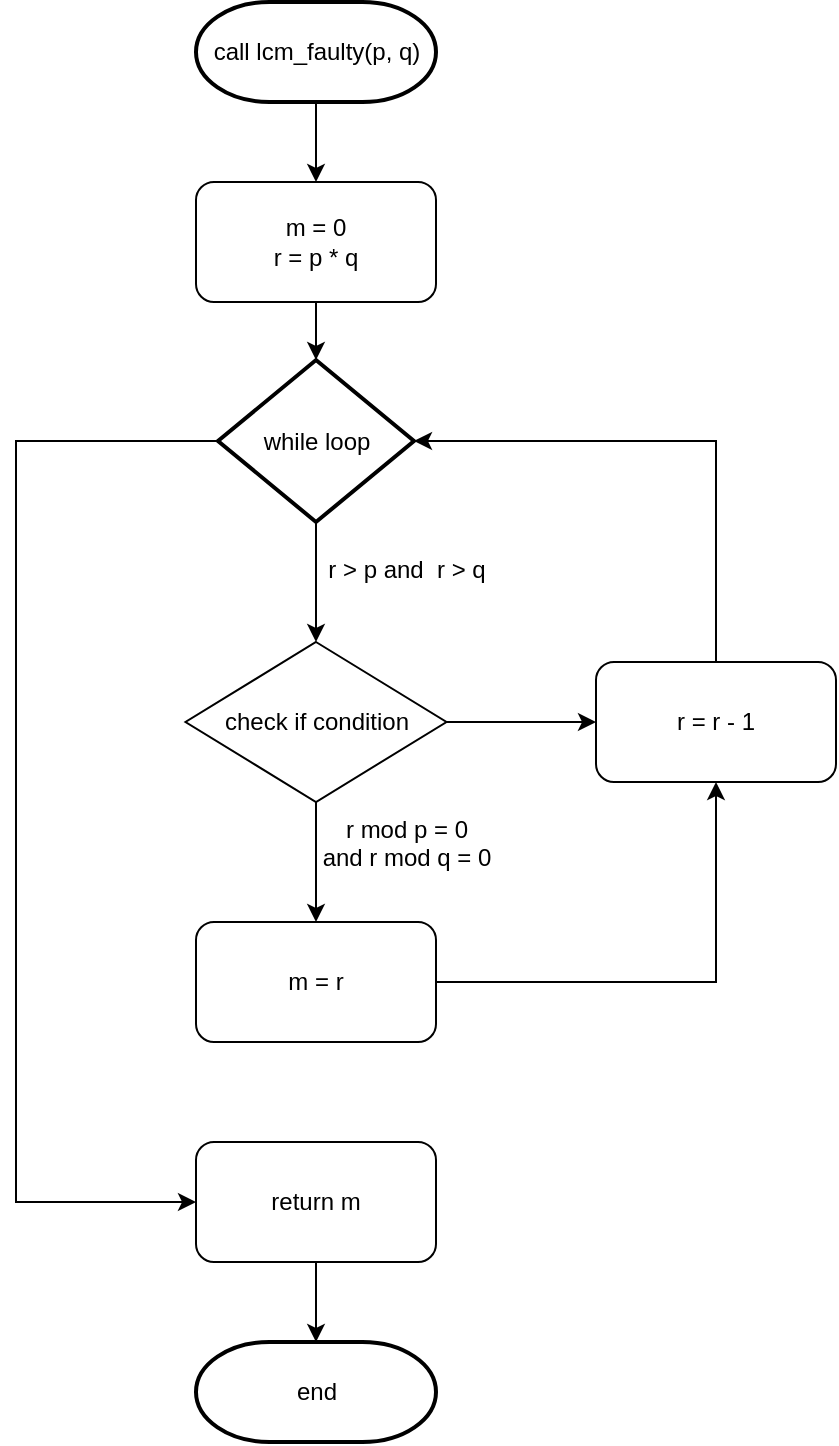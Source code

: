 <mxfile version="20.8.5" type="github">
  <diagram id="6a731a19-8d31-9384-78a2-239565b7b9f0" name="Page-1">
    <mxGraphModel dx="1050" dy="579" grid="1" gridSize="10" guides="1" tooltips="1" connect="1" arrows="1" fold="1" page="1" pageScale="1" pageWidth="1169" pageHeight="827" background="none" math="0" shadow="0">
      <root>
        <mxCell id="0" />
        <mxCell id="1" parent="0" />
        <mxCell id="UuY6J-Y-4haexHFStDAC-66" style="edgeStyle=orthogonalEdgeStyle;rounded=0;orthogonalLoop=1;jettySize=auto;html=1;exitX=0.5;exitY=1;exitDx=0;exitDy=0;exitPerimeter=0;entryX=0.5;entryY=0;entryDx=0;entryDy=0;" edge="1" parent="1" source="2" target="UuY6J-Y-4haexHFStDAC-65">
          <mxGeometry relative="1" as="geometry" />
        </mxCell>
        <mxCell id="2" value="call lcm_faulty(p, q)" style="shape=mxgraph.flowchart.terminator;strokeWidth=2;gradientColor=none;gradientDirection=north;fontStyle=0;html=1;" parent="1" vertex="1">
          <mxGeometry x="260" y="40" width="120" height="50" as="geometry" />
        </mxCell>
        <mxCell id="14" value="r &amp;gt; p and&amp;nbsp; r &amp;gt; q" style="text;fontStyle=0;html=1;strokeColor=none;gradientColor=none;fillColor=none;strokeWidth=2;align=center;" parent="1" vertex="1">
          <mxGeometry x="300" y="310" width="130" height="26" as="geometry" />
        </mxCell>
        <mxCell id="UuY6J-Y-4haexHFStDAC-63" style="edgeStyle=orthogonalEdgeStyle;rounded=0;orthogonalLoop=1;jettySize=auto;html=1;exitX=0.5;exitY=1;exitDx=0;exitDy=0;exitPerimeter=0;entryX=0.5;entryY=0;entryDx=0;entryDy=0;" edge="1" parent="1" source="UuY6J-Y-4haexHFStDAC-58" target="UuY6J-Y-4haexHFStDAC-62">
          <mxGeometry relative="1" as="geometry" />
        </mxCell>
        <mxCell id="UuY6J-Y-4haexHFStDAC-77" style="edgeStyle=orthogonalEdgeStyle;rounded=0;orthogonalLoop=1;jettySize=auto;html=1;exitX=0;exitY=0.5;exitDx=0;exitDy=0;exitPerimeter=0;entryX=0;entryY=0.5;entryDx=0;entryDy=0;" edge="1" parent="1" source="UuY6J-Y-4haexHFStDAC-58" target="UuY6J-Y-4haexHFStDAC-75">
          <mxGeometry relative="1" as="geometry">
            <Array as="points">
              <mxPoint x="170" y="260" />
              <mxPoint x="170" y="640" />
            </Array>
          </mxGeometry>
        </mxCell>
        <mxCell id="UuY6J-Y-4haexHFStDAC-58" value="while loop" style="shape=mxgraph.flowchart.decision;strokeWidth=2;gradientColor=none;gradientDirection=north;fontStyle=0;html=1;" vertex="1" parent="1">
          <mxGeometry x="271" y="219" width="98" height="81" as="geometry" />
        </mxCell>
        <mxCell id="UuY6J-Y-4haexHFStDAC-69" style="edgeStyle=orthogonalEdgeStyle;rounded=0;orthogonalLoop=1;jettySize=auto;html=1;exitX=0.5;exitY=1;exitDx=0;exitDy=0;entryX=0.5;entryY=0;entryDx=0;entryDy=0;" edge="1" parent="1" source="UuY6J-Y-4haexHFStDAC-62" target="UuY6J-Y-4haexHFStDAC-68">
          <mxGeometry relative="1" as="geometry" />
        </mxCell>
        <mxCell id="UuY6J-Y-4haexHFStDAC-73" style="edgeStyle=orthogonalEdgeStyle;rounded=0;orthogonalLoop=1;jettySize=auto;html=1;exitX=1;exitY=0.5;exitDx=0;exitDy=0;" edge="1" parent="1" source="UuY6J-Y-4haexHFStDAC-62" target="UuY6J-Y-4haexHFStDAC-70">
          <mxGeometry relative="1" as="geometry" />
        </mxCell>
        <mxCell id="UuY6J-Y-4haexHFStDAC-62" value="&lt;div&gt;check if condition&lt;/div&gt;" style="rhombus;whiteSpace=wrap;html=1;" vertex="1" parent="1">
          <mxGeometry x="254.75" y="360" width="130.5" height="80" as="geometry" />
        </mxCell>
        <mxCell id="UuY6J-Y-4haexHFStDAC-67" style="edgeStyle=orthogonalEdgeStyle;rounded=0;orthogonalLoop=1;jettySize=auto;html=1;exitX=0.5;exitY=1;exitDx=0;exitDy=0;entryX=0.5;entryY=0;entryDx=0;entryDy=0;entryPerimeter=0;" edge="1" parent="1" source="UuY6J-Y-4haexHFStDAC-65" target="UuY6J-Y-4haexHFStDAC-58">
          <mxGeometry relative="1" as="geometry" />
        </mxCell>
        <mxCell id="UuY6J-Y-4haexHFStDAC-65" value="&lt;div&gt;m = 0&lt;/div&gt;&lt;div&gt;r = p * q&lt;br&gt;&lt;/div&gt;" style="rounded=1;whiteSpace=wrap;html=1;" vertex="1" parent="1">
          <mxGeometry x="260" y="130" width="120" height="60" as="geometry" />
        </mxCell>
        <mxCell id="UuY6J-Y-4haexHFStDAC-71" style="edgeStyle=orthogonalEdgeStyle;rounded=0;orthogonalLoop=1;jettySize=auto;html=1;exitX=1;exitY=0.5;exitDx=0;exitDy=0;" edge="1" parent="1" source="UuY6J-Y-4haexHFStDAC-68" target="UuY6J-Y-4haexHFStDAC-70">
          <mxGeometry relative="1" as="geometry" />
        </mxCell>
        <mxCell id="UuY6J-Y-4haexHFStDAC-68" value="m = r" style="rounded=1;whiteSpace=wrap;html=1;" vertex="1" parent="1">
          <mxGeometry x="260" y="500" width="120" height="60" as="geometry" />
        </mxCell>
        <mxCell id="UuY6J-Y-4haexHFStDAC-74" style="edgeStyle=orthogonalEdgeStyle;rounded=0;orthogonalLoop=1;jettySize=auto;html=1;exitX=0.5;exitY=0;exitDx=0;exitDy=0;entryX=1;entryY=0.5;entryDx=0;entryDy=0;entryPerimeter=0;" edge="1" parent="1" source="UuY6J-Y-4haexHFStDAC-70" target="UuY6J-Y-4haexHFStDAC-58">
          <mxGeometry relative="1" as="geometry" />
        </mxCell>
        <mxCell id="UuY6J-Y-4haexHFStDAC-70" value="r = r - 1" style="rounded=1;whiteSpace=wrap;html=1;" vertex="1" parent="1">
          <mxGeometry x="460" y="370" width="120" height="60" as="geometry" />
        </mxCell>
        <mxCell id="UuY6J-Y-4haexHFStDAC-72" value="&lt;div&gt;r mod p = 0&lt;/div&gt;&lt;div&gt;and r mod q = 0&lt;br&gt;&lt;/div&gt;" style="text;fontStyle=0;html=1;strokeColor=none;gradientColor=none;fillColor=none;strokeWidth=2;align=center;" vertex="1" parent="1">
          <mxGeometry x="300" y="440" width="130" height="46" as="geometry" />
        </mxCell>
        <mxCell id="UuY6J-Y-4haexHFStDAC-78" style="edgeStyle=orthogonalEdgeStyle;rounded=0;orthogonalLoop=1;jettySize=auto;html=1;exitX=0.5;exitY=1;exitDx=0;exitDy=0;entryX=0.5;entryY=0;entryDx=0;entryDy=0;entryPerimeter=0;" edge="1" parent="1" source="UuY6J-Y-4haexHFStDAC-75" target="UuY6J-Y-4haexHFStDAC-76">
          <mxGeometry relative="1" as="geometry" />
        </mxCell>
        <mxCell id="UuY6J-Y-4haexHFStDAC-75" value="return m" style="rounded=1;whiteSpace=wrap;html=1;" vertex="1" parent="1">
          <mxGeometry x="260" y="610" width="120" height="60" as="geometry" />
        </mxCell>
        <mxCell id="UuY6J-Y-4haexHFStDAC-76" value="end" style="shape=mxgraph.flowchart.terminator;strokeWidth=2;gradientColor=none;gradientDirection=north;fontStyle=0;html=1;" vertex="1" parent="1">
          <mxGeometry x="260" y="710" width="120" height="50" as="geometry" />
        </mxCell>
      </root>
    </mxGraphModel>
  </diagram>
</mxfile>
